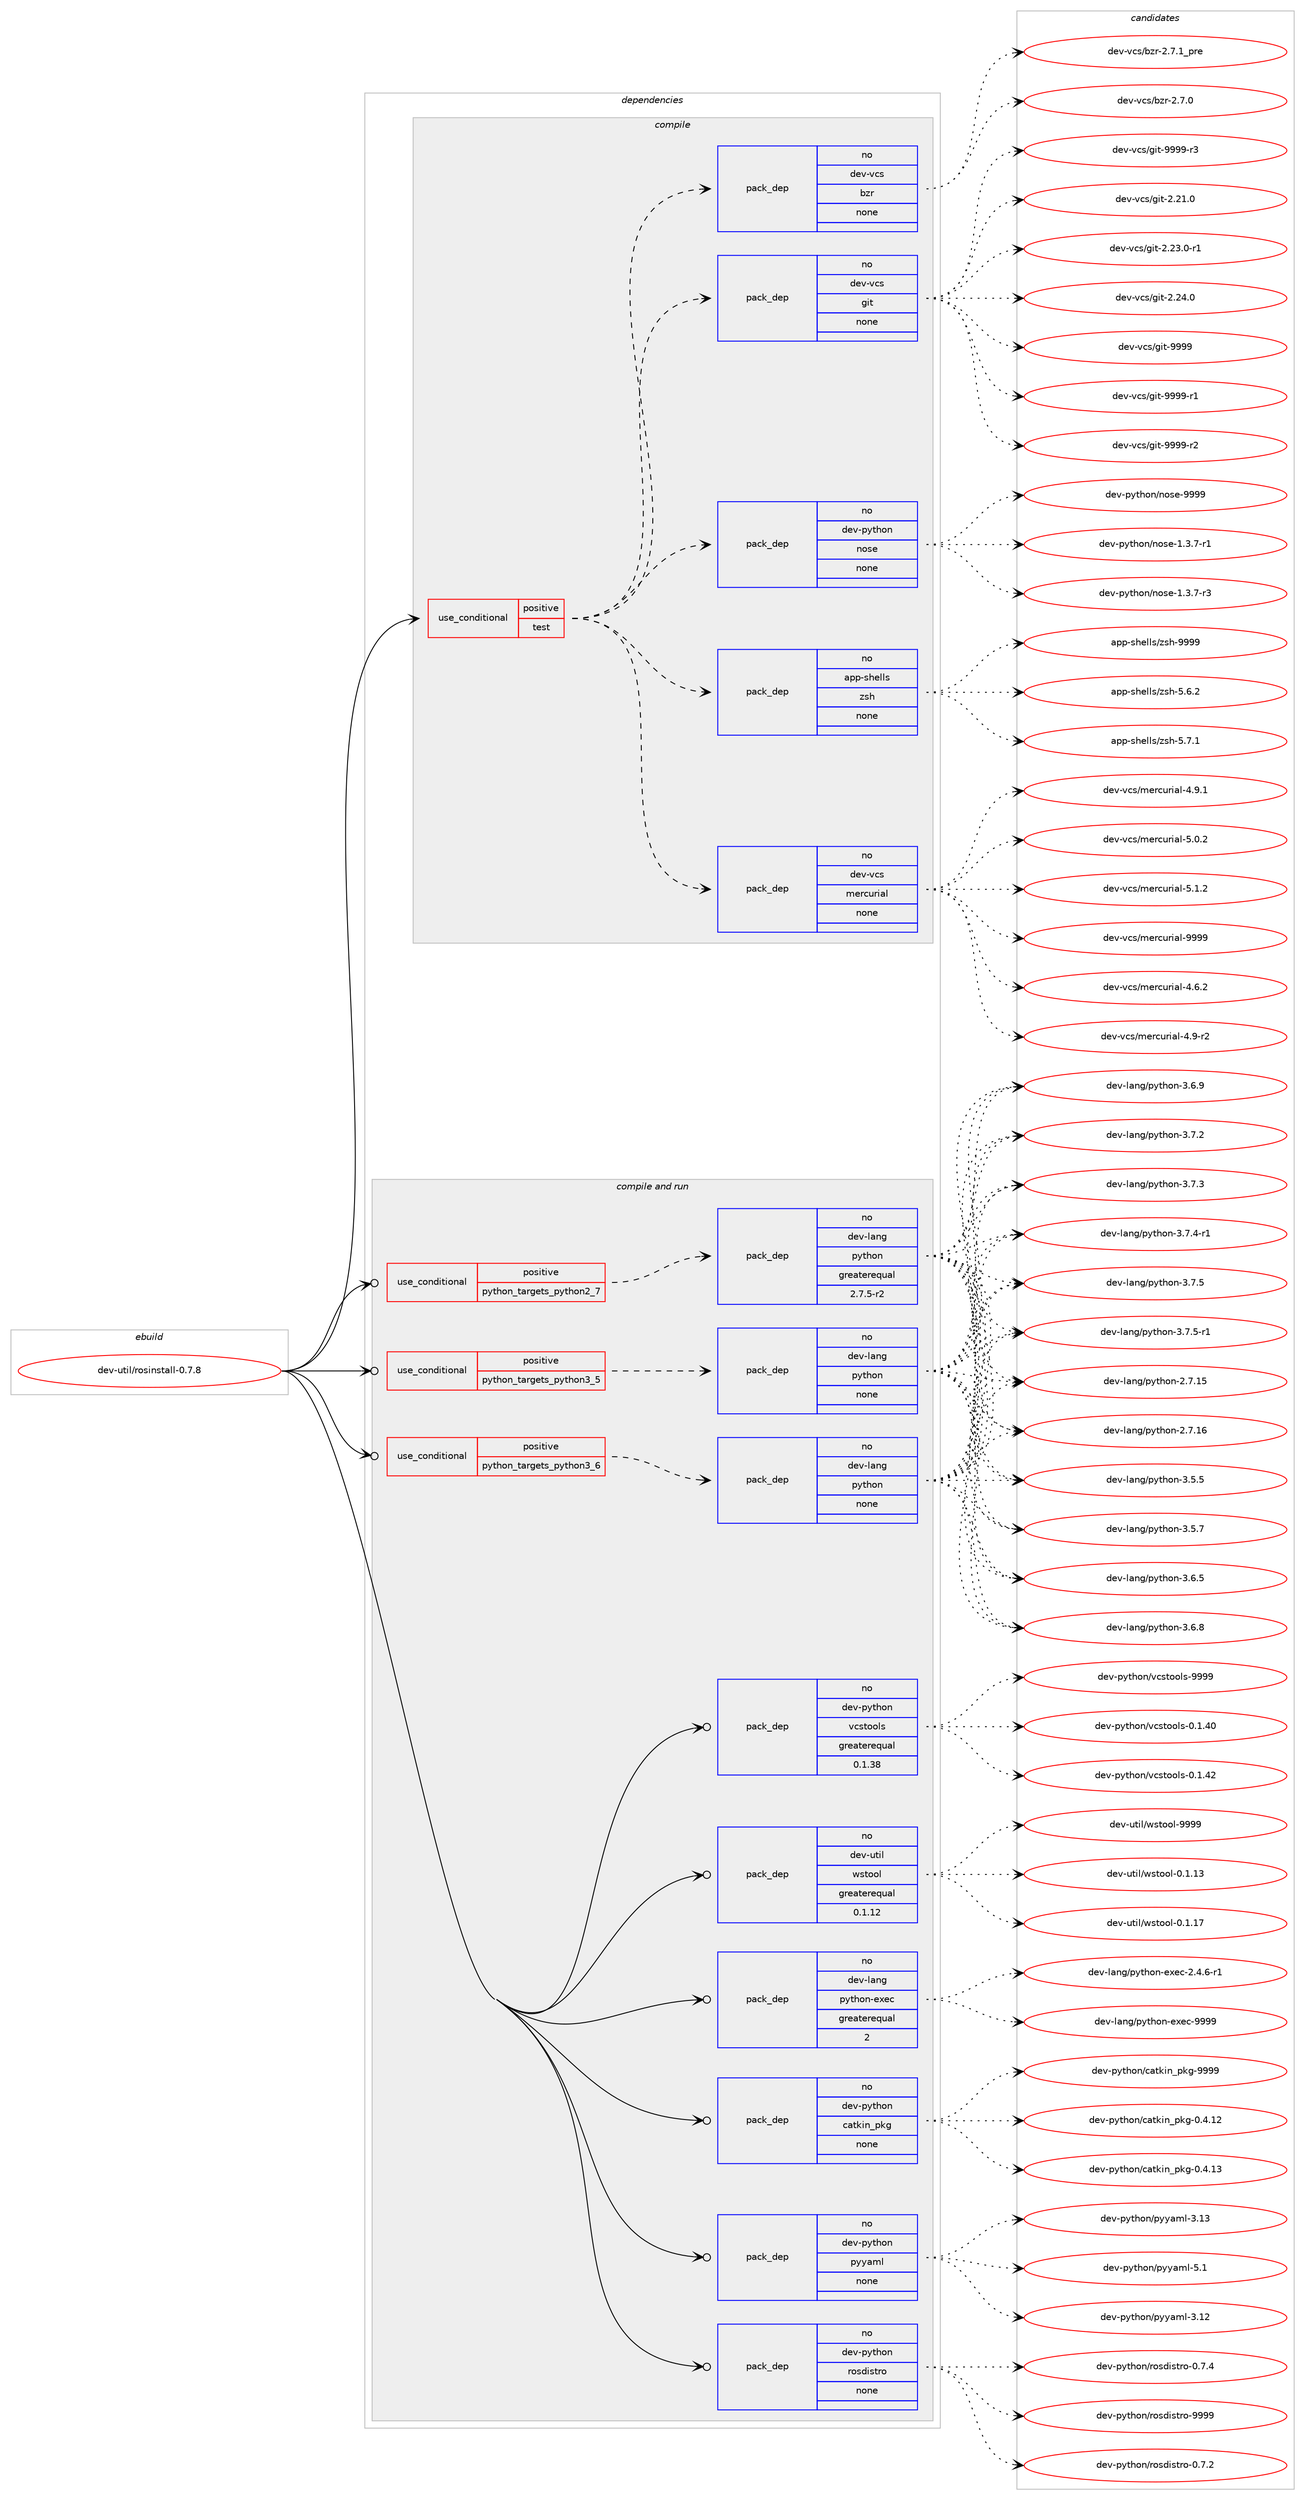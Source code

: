 digraph prolog {

# *************
# Graph options
# *************

newrank=true;
concentrate=true;
compound=true;
graph [rankdir=LR,fontname=Helvetica,fontsize=10,ranksep=1.5];#, ranksep=2.5, nodesep=0.2];
edge  [arrowhead=vee];
node  [fontname=Helvetica,fontsize=10];

# **********
# The ebuild
# **********

subgraph cluster_leftcol {
color=gray;
rank=same;
label=<<i>ebuild</i>>;
id [label="dev-util/rosinstall-0.7.8", color=red, width=4, href="../dev-util/rosinstall-0.7.8.svg"];
}

# ****************
# The dependencies
# ****************

subgraph cluster_midcol {
color=gray;
label=<<i>dependencies</i>>;
subgraph cluster_compile {
fillcolor="#eeeeee";
style=filled;
label=<<i>compile</i>>;
subgraph cond183247 {
dependency731878 [label=<<TABLE BORDER="0" CELLBORDER="1" CELLSPACING="0" CELLPADDING="4"><TR><TD ROWSPAN="3" CELLPADDING="10">use_conditional</TD></TR><TR><TD>positive</TD></TR><TR><TD>test</TD></TR></TABLE>>, shape=none, color=red];
subgraph pack536443 {
dependency731879 [label=<<TABLE BORDER="0" CELLBORDER="1" CELLSPACING="0" CELLPADDING="4" WIDTH="220"><TR><TD ROWSPAN="6" CELLPADDING="30">pack_dep</TD></TR><TR><TD WIDTH="110">no</TD></TR><TR><TD>dev-python</TD></TR><TR><TD>nose</TD></TR><TR><TD>none</TD></TR><TR><TD></TD></TR></TABLE>>, shape=none, color=blue];
}
dependency731878:e -> dependency731879:w [weight=20,style="dashed",arrowhead="vee"];
subgraph pack536444 {
dependency731880 [label=<<TABLE BORDER="0" CELLBORDER="1" CELLSPACING="0" CELLPADDING="4" WIDTH="220"><TR><TD ROWSPAN="6" CELLPADDING="30">pack_dep</TD></TR><TR><TD WIDTH="110">no</TD></TR><TR><TD>dev-vcs</TD></TR><TR><TD>git</TD></TR><TR><TD>none</TD></TR><TR><TD></TD></TR></TABLE>>, shape=none, color=blue];
}
dependency731878:e -> dependency731880:w [weight=20,style="dashed",arrowhead="vee"];
subgraph pack536445 {
dependency731881 [label=<<TABLE BORDER="0" CELLBORDER="1" CELLSPACING="0" CELLPADDING="4" WIDTH="220"><TR><TD ROWSPAN="6" CELLPADDING="30">pack_dep</TD></TR><TR><TD WIDTH="110">no</TD></TR><TR><TD>dev-vcs</TD></TR><TR><TD>bzr</TD></TR><TR><TD>none</TD></TR><TR><TD></TD></TR></TABLE>>, shape=none, color=blue];
}
dependency731878:e -> dependency731881:w [weight=20,style="dashed",arrowhead="vee"];
subgraph pack536446 {
dependency731882 [label=<<TABLE BORDER="0" CELLBORDER="1" CELLSPACING="0" CELLPADDING="4" WIDTH="220"><TR><TD ROWSPAN="6" CELLPADDING="30">pack_dep</TD></TR><TR><TD WIDTH="110">no</TD></TR><TR><TD>dev-vcs</TD></TR><TR><TD>mercurial</TD></TR><TR><TD>none</TD></TR><TR><TD></TD></TR></TABLE>>, shape=none, color=blue];
}
dependency731878:e -> dependency731882:w [weight=20,style="dashed",arrowhead="vee"];
subgraph pack536447 {
dependency731883 [label=<<TABLE BORDER="0" CELLBORDER="1" CELLSPACING="0" CELLPADDING="4" WIDTH="220"><TR><TD ROWSPAN="6" CELLPADDING="30">pack_dep</TD></TR><TR><TD WIDTH="110">no</TD></TR><TR><TD>app-shells</TD></TR><TR><TD>zsh</TD></TR><TR><TD>none</TD></TR><TR><TD></TD></TR></TABLE>>, shape=none, color=blue];
}
dependency731878:e -> dependency731883:w [weight=20,style="dashed",arrowhead="vee"];
}
id:e -> dependency731878:w [weight=20,style="solid",arrowhead="vee"];
}
subgraph cluster_compileandrun {
fillcolor="#eeeeee";
style=filled;
label=<<i>compile and run</i>>;
subgraph cond183248 {
dependency731884 [label=<<TABLE BORDER="0" CELLBORDER="1" CELLSPACING="0" CELLPADDING="4"><TR><TD ROWSPAN="3" CELLPADDING="10">use_conditional</TD></TR><TR><TD>positive</TD></TR><TR><TD>python_targets_python2_7</TD></TR></TABLE>>, shape=none, color=red];
subgraph pack536448 {
dependency731885 [label=<<TABLE BORDER="0" CELLBORDER="1" CELLSPACING="0" CELLPADDING="4" WIDTH="220"><TR><TD ROWSPAN="6" CELLPADDING="30">pack_dep</TD></TR><TR><TD WIDTH="110">no</TD></TR><TR><TD>dev-lang</TD></TR><TR><TD>python</TD></TR><TR><TD>greaterequal</TD></TR><TR><TD>2.7.5-r2</TD></TR></TABLE>>, shape=none, color=blue];
}
dependency731884:e -> dependency731885:w [weight=20,style="dashed",arrowhead="vee"];
}
id:e -> dependency731884:w [weight=20,style="solid",arrowhead="odotvee"];
subgraph cond183249 {
dependency731886 [label=<<TABLE BORDER="0" CELLBORDER="1" CELLSPACING="0" CELLPADDING="4"><TR><TD ROWSPAN="3" CELLPADDING="10">use_conditional</TD></TR><TR><TD>positive</TD></TR><TR><TD>python_targets_python3_5</TD></TR></TABLE>>, shape=none, color=red];
subgraph pack536449 {
dependency731887 [label=<<TABLE BORDER="0" CELLBORDER="1" CELLSPACING="0" CELLPADDING="4" WIDTH="220"><TR><TD ROWSPAN="6" CELLPADDING="30">pack_dep</TD></TR><TR><TD WIDTH="110">no</TD></TR><TR><TD>dev-lang</TD></TR><TR><TD>python</TD></TR><TR><TD>none</TD></TR><TR><TD></TD></TR></TABLE>>, shape=none, color=blue];
}
dependency731886:e -> dependency731887:w [weight=20,style="dashed",arrowhead="vee"];
}
id:e -> dependency731886:w [weight=20,style="solid",arrowhead="odotvee"];
subgraph cond183250 {
dependency731888 [label=<<TABLE BORDER="0" CELLBORDER="1" CELLSPACING="0" CELLPADDING="4"><TR><TD ROWSPAN="3" CELLPADDING="10">use_conditional</TD></TR><TR><TD>positive</TD></TR><TR><TD>python_targets_python3_6</TD></TR></TABLE>>, shape=none, color=red];
subgraph pack536450 {
dependency731889 [label=<<TABLE BORDER="0" CELLBORDER="1" CELLSPACING="0" CELLPADDING="4" WIDTH="220"><TR><TD ROWSPAN="6" CELLPADDING="30">pack_dep</TD></TR><TR><TD WIDTH="110">no</TD></TR><TR><TD>dev-lang</TD></TR><TR><TD>python</TD></TR><TR><TD>none</TD></TR><TR><TD></TD></TR></TABLE>>, shape=none, color=blue];
}
dependency731888:e -> dependency731889:w [weight=20,style="dashed",arrowhead="vee"];
}
id:e -> dependency731888:w [weight=20,style="solid",arrowhead="odotvee"];
subgraph pack536451 {
dependency731890 [label=<<TABLE BORDER="0" CELLBORDER="1" CELLSPACING="0" CELLPADDING="4" WIDTH="220"><TR><TD ROWSPAN="6" CELLPADDING="30">pack_dep</TD></TR><TR><TD WIDTH="110">no</TD></TR><TR><TD>dev-lang</TD></TR><TR><TD>python-exec</TD></TR><TR><TD>greaterequal</TD></TR><TR><TD>2</TD></TR></TABLE>>, shape=none, color=blue];
}
id:e -> dependency731890:w [weight=20,style="solid",arrowhead="odotvee"];
subgraph pack536452 {
dependency731891 [label=<<TABLE BORDER="0" CELLBORDER="1" CELLSPACING="0" CELLPADDING="4" WIDTH="220"><TR><TD ROWSPAN="6" CELLPADDING="30">pack_dep</TD></TR><TR><TD WIDTH="110">no</TD></TR><TR><TD>dev-python</TD></TR><TR><TD>catkin_pkg</TD></TR><TR><TD>none</TD></TR><TR><TD></TD></TR></TABLE>>, shape=none, color=blue];
}
id:e -> dependency731891:w [weight=20,style="solid",arrowhead="odotvee"];
subgraph pack536453 {
dependency731892 [label=<<TABLE BORDER="0" CELLBORDER="1" CELLSPACING="0" CELLPADDING="4" WIDTH="220"><TR><TD ROWSPAN="6" CELLPADDING="30">pack_dep</TD></TR><TR><TD WIDTH="110">no</TD></TR><TR><TD>dev-python</TD></TR><TR><TD>pyyaml</TD></TR><TR><TD>none</TD></TR><TR><TD></TD></TR></TABLE>>, shape=none, color=blue];
}
id:e -> dependency731892:w [weight=20,style="solid",arrowhead="odotvee"];
subgraph pack536454 {
dependency731893 [label=<<TABLE BORDER="0" CELLBORDER="1" CELLSPACING="0" CELLPADDING="4" WIDTH="220"><TR><TD ROWSPAN="6" CELLPADDING="30">pack_dep</TD></TR><TR><TD WIDTH="110">no</TD></TR><TR><TD>dev-python</TD></TR><TR><TD>rosdistro</TD></TR><TR><TD>none</TD></TR><TR><TD></TD></TR></TABLE>>, shape=none, color=blue];
}
id:e -> dependency731893:w [weight=20,style="solid",arrowhead="odotvee"];
subgraph pack536455 {
dependency731894 [label=<<TABLE BORDER="0" CELLBORDER="1" CELLSPACING="0" CELLPADDING="4" WIDTH="220"><TR><TD ROWSPAN="6" CELLPADDING="30">pack_dep</TD></TR><TR><TD WIDTH="110">no</TD></TR><TR><TD>dev-python</TD></TR><TR><TD>vcstools</TD></TR><TR><TD>greaterequal</TD></TR><TR><TD>0.1.38</TD></TR></TABLE>>, shape=none, color=blue];
}
id:e -> dependency731894:w [weight=20,style="solid",arrowhead="odotvee"];
subgraph pack536456 {
dependency731895 [label=<<TABLE BORDER="0" CELLBORDER="1" CELLSPACING="0" CELLPADDING="4" WIDTH="220"><TR><TD ROWSPAN="6" CELLPADDING="30">pack_dep</TD></TR><TR><TD WIDTH="110">no</TD></TR><TR><TD>dev-util</TD></TR><TR><TD>wstool</TD></TR><TR><TD>greaterequal</TD></TR><TR><TD>0.1.12</TD></TR></TABLE>>, shape=none, color=blue];
}
id:e -> dependency731895:w [weight=20,style="solid",arrowhead="odotvee"];
}
subgraph cluster_run {
fillcolor="#eeeeee";
style=filled;
label=<<i>run</i>>;
}
}

# **************
# The candidates
# **************

subgraph cluster_choices {
rank=same;
color=gray;
label=<<i>candidates</i>>;

subgraph choice536443 {
color=black;
nodesep=1;
choice10010111845112121116104111110471101111151014549465146554511449 [label="dev-python/nose-1.3.7-r1", color=red, width=4,href="../dev-python/nose-1.3.7-r1.svg"];
choice10010111845112121116104111110471101111151014549465146554511451 [label="dev-python/nose-1.3.7-r3", color=red, width=4,href="../dev-python/nose-1.3.7-r3.svg"];
choice10010111845112121116104111110471101111151014557575757 [label="dev-python/nose-9999", color=red, width=4,href="../dev-python/nose-9999.svg"];
dependency731879:e -> choice10010111845112121116104111110471101111151014549465146554511449:w [style=dotted,weight="100"];
dependency731879:e -> choice10010111845112121116104111110471101111151014549465146554511451:w [style=dotted,weight="100"];
dependency731879:e -> choice10010111845112121116104111110471101111151014557575757:w [style=dotted,weight="100"];
}
subgraph choice536444 {
color=black;
nodesep=1;
choice10010111845118991154710310511645504650494648 [label="dev-vcs/git-2.21.0", color=red, width=4,href="../dev-vcs/git-2.21.0.svg"];
choice100101118451189911547103105116455046505146484511449 [label="dev-vcs/git-2.23.0-r1", color=red, width=4,href="../dev-vcs/git-2.23.0-r1.svg"];
choice10010111845118991154710310511645504650524648 [label="dev-vcs/git-2.24.0", color=red, width=4,href="../dev-vcs/git-2.24.0.svg"];
choice1001011184511899115471031051164557575757 [label="dev-vcs/git-9999", color=red, width=4,href="../dev-vcs/git-9999.svg"];
choice10010111845118991154710310511645575757574511449 [label="dev-vcs/git-9999-r1", color=red, width=4,href="../dev-vcs/git-9999-r1.svg"];
choice10010111845118991154710310511645575757574511450 [label="dev-vcs/git-9999-r2", color=red, width=4,href="../dev-vcs/git-9999-r2.svg"];
choice10010111845118991154710310511645575757574511451 [label="dev-vcs/git-9999-r3", color=red, width=4,href="../dev-vcs/git-9999-r3.svg"];
dependency731880:e -> choice10010111845118991154710310511645504650494648:w [style=dotted,weight="100"];
dependency731880:e -> choice100101118451189911547103105116455046505146484511449:w [style=dotted,weight="100"];
dependency731880:e -> choice10010111845118991154710310511645504650524648:w [style=dotted,weight="100"];
dependency731880:e -> choice1001011184511899115471031051164557575757:w [style=dotted,weight="100"];
dependency731880:e -> choice10010111845118991154710310511645575757574511449:w [style=dotted,weight="100"];
dependency731880:e -> choice10010111845118991154710310511645575757574511450:w [style=dotted,weight="100"];
dependency731880:e -> choice10010111845118991154710310511645575757574511451:w [style=dotted,weight="100"];
}
subgraph choice536445 {
color=black;
nodesep=1;
choice10010111845118991154798122114455046554648 [label="dev-vcs/bzr-2.7.0", color=red, width=4,href="../dev-vcs/bzr-2.7.0.svg"];
choice1001011184511899115479812211445504655464995112114101 [label="dev-vcs/bzr-2.7.1_pre", color=red, width=4,href="../dev-vcs/bzr-2.7.1_pre.svg"];
dependency731881:e -> choice10010111845118991154798122114455046554648:w [style=dotted,weight="100"];
dependency731881:e -> choice1001011184511899115479812211445504655464995112114101:w [style=dotted,weight="100"];
}
subgraph choice536446 {
color=black;
nodesep=1;
choice1001011184511899115471091011149911711410597108455246544650 [label="dev-vcs/mercurial-4.6.2", color=red, width=4,href="../dev-vcs/mercurial-4.6.2.svg"];
choice1001011184511899115471091011149911711410597108455246574511450 [label="dev-vcs/mercurial-4.9-r2", color=red, width=4,href="../dev-vcs/mercurial-4.9-r2.svg"];
choice1001011184511899115471091011149911711410597108455246574649 [label="dev-vcs/mercurial-4.9.1", color=red, width=4,href="../dev-vcs/mercurial-4.9.1.svg"];
choice1001011184511899115471091011149911711410597108455346484650 [label="dev-vcs/mercurial-5.0.2", color=red, width=4,href="../dev-vcs/mercurial-5.0.2.svg"];
choice1001011184511899115471091011149911711410597108455346494650 [label="dev-vcs/mercurial-5.1.2", color=red, width=4,href="../dev-vcs/mercurial-5.1.2.svg"];
choice10010111845118991154710910111499117114105971084557575757 [label="dev-vcs/mercurial-9999", color=red, width=4,href="../dev-vcs/mercurial-9999.svg"];
dependency731882:e -> choice1001011184511899115471091011149911711410597108455246544650:w [style=dotted,weight="100"];
dependency731882:e -> choice1001011184511899115471091011149911711410597108455246574511450:w [style=dotted,weight="100"];
dependency731882:e -> choice1001011184511899115471091011149911711410597108455246574649:w [style=dotted,weight="100"];
dependency731882:e -> choice1001011184511899115471091011149911711410597108455346484650:w [style=dotted,weight="100"];
dependency731882:e -> choice1001011184511899115471091011149911711410597108455346494650:w [style=dotted,weight="100"];
dependency731882:e -> choice10010111845118991154710910111499117114105971084557575757:w [style=dotted,weight="100"];
}
subgraph choice536447 {
color=black;
nodesep=1;
choice971121124511510410110810811547122115104455346544650 [label="app-shells/zsh-5.6.2", color=red, width=4,href="../app-shells/zsh-5.6.2.svg"];
choice971121124511510410110810811547122115104455346554649 [label="app-shells/zsh-5.7.1", color=red, width=4,href="../app-shells/zsh-5.7.1.svg"];
choice9711211245115104101108108115471221151044557575757 [label="app-shells/zsh-9999", color=red, width=4,href="../app-shells/zsh-9999.svg"];
dependency731883:e -> choice971121124511510410110810811547122115104455346544650:w [style=dotted,weight="100"];
dependency731883:e -> choice971121124511510410110810811547122115104455346554649:w [style=dotted,weight="100"];
dependency731883:e -> choice9711211245115104101108108115471221151044557575757:w [style=dotted,weight="100"];
}
subgraph choice536448 {
color=black;
nodesep=1;
choice10010111845108971101034711212111610411111045504655464953 [label="dev-lang/python-2.7.15", color=red, width=4,href="../dev-lang/python-2.7.15.svg"];
choice10010111845108971101034711212111610411111045504655464954 [label="dev-lang/python-2.7.16", color=red, width=4,href="../dev-lang/python-2.7.16.svg"];
choice100101118451089711010347112121116104111110455146534653 [label="dev-lang/python-3.5.5", color=red, width=4,href="../dev-lang/python-3.5.5.svg"];
choice100101118451089711010347112121116104111110455146534655 [label="dev-lang/python-3.5.7", color=red, width=4,href="../dev-lang/python-3.5.7.svg"];
choice100101118451089711010347112121116104111110455146544653 [label="dev-lang/python-3.6.5", color=red, width=4,href="../dev-lang/python-3.6.5.svg"];
choice100101118451089711010347112121116104111110455146544656 [label="dev-lang/python-3.6.8", color=red, width=4,href="../dev-lang/python-3.6.8.svg"];
choice100101118451089711010347112121116104111110455146544657 [label="dev-lang/python-3.6.9", color=red, width=4,href="../dev-lang/python-3.6.9.svg"];
choice100101118451089711010347112121116104111110455146554650 [label="dev-lang/python-3.7.2", color=red, width=4,href="../dev-lang/python-3.7.2.svg"];
choice100101118451089711010347112121116104111110455146554651 [label="dev-lang/python-3.7.3", color=red, width=4,href="../dev-lang/python-3.7.3.svg"];
choice1001011184510897110103471121211161041111104551465546524511449 [label="dev-lang/python-3.7.4-r1", color=red, width=4,href="../dev-lang/python-3.7.4-r1.svg"];
choice100101118451089711010347112121116104111110455146554653 [label="dev-lang/python-3.7.5", color=red, width=4,href="../dev-lang/python-3.7.5.svg"];
choice1001011184510897110103471121211161041111104551465546534511449 [label="dev-lang/python-3.7.5-r1", color=red, width=4,href="../dev-lang/python-3.7.5-r1.svg"];
dependency731885:e -> choice10010111845108971101034711212111610411111045504655464953:w [style=dotted,weight="100"];
dependency731885:e -> choice10010111845108971101034711212111610411111045504655464954:w [style=dotted,weight="100"];
dependency731885:e -> choice100101118451089711010347112121116104111110455146534653:w [style=dotted,weight="100"];
dependency731885:e -> choice100101118451089711010347112121116104111110455146534655:w [style=dotted,weight="100"];
dependency731885:e -> choice100101118451089711010347112121116104111110455146544653:w [style=dotted,weight="100"];
dependency731885:e -> choice100101118451089711010347112121116104111110455146544656:w [style=dotted,weight="100"];
dependency731885:e -> choice100101118451089711010347112121116104111110455146544657:w [style=dotted,weight="100"];
dependency731885:e -> choice100101118451089711010347112121116104111110455146554650:w [style=dotted,weight="100"];
dependency731885:e -> choice100101118451089711010347112121116104111110455146554651:w [style=dotted,weight="100"];
dependency731885:e -> choice1001011184510897110103471121211161041111104551465546524511449:w [style=dotted,weight="100"];
dependency731885:e -> choice100101118451089711010347112121116104111110455146554653:w [style=dotted,weight="100"];
dependency731885:e -> choice1001011184510897110103471121211161041111104551465546534511449:w [style=dotted,weight="100"];
}
subgraph choice536449 {
color=black;
nodesep=1;
choice10010111845108971101034711212111610411111045504655464953 [label="dev-lang/python-2.7.15", color=red, width=4,href="../dev-lang/python-2.7.15.svg"];
choice10010111845108971101034711212111610411111045504655464954 [label="dev-lang/python-2.7.16", color=red, width=4,href="../dev-lang/python-2.7.16.svg"];
choice100101118451089711010347112121116104111110455146534653 [label="dev-lang/python-3.5.5", color=red, width=4,href="../dev-lang/python-3.5.5.svg"];
choice100101118451089711010347112121116104111110455146534655 [label="dev-lang/python-3.5.7", color=red, width=4,href="../dev-lang/python-3.5.7.svg"];
choice100101118451089711010347112121116104111110455146544653 [label="dev-lang/python-3.6.5", color=red, width=4,href="../dev-lang/python-3.6.5.svg"];
choice100101118451089711010347112121116104111110455146544656 [label="dev-lang/python-3.6.8", color=red, width=4,href="../dev-lang/python-3.6.8.svg"];
choice100101118451089711010347112121116104111110455146544657 [label="dev-lang/python-3.6.9", color=red, width=4,href="../dev-lang/python-3.6.9.svg"];
choice100101118451089711010347112121116104111110455146554650 [label="dev-lang/python-3.7.2", color=red, width=4,href="../dev-lang/python-3.7.2.svg"];
choice100101118451089711010347112121116104111110455146554651 [label="dev-lang/python-3.7.3", color=red, width=4,href="../dev-lang/python-3.7.3.svg"];
choice1001011184510897110103471121211161041111104551465546524511449 [label="dev-lang/python-3.7.4-r1", color=red, width=4,href="../dev-lang/python-3.7.4-r1.svg"];
choice100101118451089711010347112121116104111110455146554653 [label="dev-lang/python-3.7.5", color=red, width=4,href="../dev-lang/python-3.7.5.svg"];
choice1001011184510897110103471121211161041111104551465546534511449 [label="dev-lang/python-3.7.5-r1", color=red, width=4,href="../dev-lang/python-3.7.5-r1.svg"];
dependency731887:e -> choice10010111845108971101034711212111610411111045504655464953:w [style=dotted,weight="100"];
dependency731887:e -> choice10010111845108971101034711212111610411111045504655464954:w [style=dotted,weight="100"];
dependency731887:e -> choice100101118451089711010347112121116104111110455146534653:w [style=dotted,weight="100"];
dependency731887:e -> choice100101118451089711010347112121116104111110455146534655:w [style=dotted,weight="100"];
dependency731887:e -> choice100101118451089711010347112121116104111110455146544653:w [style=dotted,weight="100"];
dependency731887:e -> choice100101118451089711010347112121116104111110455146544656:w [style=dotted,weight="100"];
dependency731887:e -> choice100101118451089711010347112121116104111110455146544657:w [style=dotted,weight="100"];
dependency731887:e -> choice100101118451089711010347112121116104111110455146554650:w [style=dotted,weight="100"];
dependency731887:e -> choice100101118451089711010347112121116104111110455146554651:w [style=dotted,weight="100"];
dependency731887:e -> choice1001011184510897110103471121211161041111104551465546524511449:w [style=dotted,weight="100"];
dependency731887:e -> choice100101118451089711010347112121116104111110455146554653:w [style=dotted,weight="100"];
dependency731887:e -> choice1001011184510897110103471121211161041111104551465546534511449:w [style=dotted,weight="100"];
}
subgraph choice536450 {
color=black;
nodesep=1;
choice10010111845108971101034711212111610411111045504655464953 [label="dev-lang/python-2.7.15", color=red, width=4,href="../dev-lang/python-2.7.15.svg"];
choice10010111845108971101034711212111610411111045504655464954 [label="dev-lang/python-2.7.16", color=red, width=4,href="../dev-lang/python-2.7.16.svg"];
choice100101118451089711010347112121116104111110455146534653 [label="dev-lang/python-3.5.5", color=red, width=4,href="../dev-lang/python-3.5.5.svg"];
choice100101118451089711010347112121116104111110455146534655 [label="dev-lang/python-3.5.7", color=red, width=4,href="../dev-lang/python-3.5.7.svg"];
choice100101118451089711010347112121116104111110455146544653 [label="dev-lang/python-3.6.5", color=red, width=4,href="../dev-lang/python-3.6.5.svg"];
choice100101118451089711010347112121116104111110455146544656 [label="dev-lang/python-3.6.8", color=red, width=4,href="../dev-lang/python-3.6.8.svg"];
choice100101118451089711010347112121116104111110455146544657 [label="dev-lang/python-3.6.9", color=red, width=4,href="../dev-lang/python-3.6.9.svg"];
choice100101118451089711010347112121116104111110455146554650 [label="dev-lang/python-3.7.2", color=red, width=4,href="../dev-lang/python-3.7.2.svg"];
choice100101118451089711010347112121116104111110455146554651 [label="dev-lang/python-3.7.3", color=red, width=4,href="../dev-lang/python-3.7.3.svg"];
choice1001011184510897110103471121211161041111104551465546524511449 [label="dev-lang/python-3.7.4-r1", color=red, width=4,href="../dev-lang/python-3.7.4-r1.svg"];
choice100101118451089711010347112121116104111110455146554653 [label="dev-lang/python-3.7.5", color=red, width=4,href="../dev-lang/python-3.7.5.svg"];
choice1001011184510897110103471121211161041111104551465546534511449 [label="dev-lang/python-3.7.5-r1", color=red, width=4,href="../dev-lang/python-3.7.5-r1.svg"];
dependency731889:e -> choice10010111845108971101034711212111610411111045504655464953:w [style=dotted,weight="100"];
dependency731889:e -> choice10010111845108971101034711212111610411111045504655464954:w [style=dotted,weight="100"];
dependency731889:e -> choice100101118451089711010347112121116104111110455146534653:w [style=dotted,weight="100"];
dependency731889:e -> choice100101118451089711010347112121116104111110455146534655:w [style=dotted,weight="100"];
dependency731889:e -> choice100101118451089711010347112121116104111110455146544653:w [style=dotted,weight="100"];
dependency731889:e -> choice100101118451089711010347112121116104111110455146544656:w [style=dotted,weight="100"];
dependency731889:e -> choice100101118451089711010347112121116104111110455146544657:w [style=dotted,weight="100"];
dependency731889:e -> choice100101118451089711010347112121116104111110455146554650:w [style=dotted,weight="100"];
dependency731889:e -> choice100101118451089711010347112121116104111110455146554651:w [style=dotted,weight="100"];
dependency731889:e -> choice1001011184510897110103471121211161041111104551465546524511449:w [style=dotted,weight="100"];
dependency731889:e -> choice100101118451089711010347112121116104111110455146554653:w [style=dotted,weight="100"];
dependency731889:e -> choice1001011184510897110103471121211161041111104551465546534511449:w [style=dotted,weight="100"];
}
subgraph choice536451 {
color=black;
nodesep=1;
choice10010111845108971101034711212111610411111045101120101994550465246544511449 [label="dev-lang/python-exec-2.4.6-r1", color=red, width=4,href="../dev-lang/python-exec-2.4.6-r1.svg"];
choice10010111845108971101034711212111610411111045101120101994557575757 [label="dev-lang/python-exec-9999", color=red, width=4,href="../dev-lang/python-exec-9999.svg"];
dependency731890:e -> choice10010111845108971101034711212111610411111045101120101994550465246544511449:w [style=dotted,weight="100"];
dependency731890:e -> choice10010111845108971101034711212111610411111045101120101994557575757:w [style=dotted,weight="100"];
}
subgraph choice536452 {
color=black;
nodesep=1;
choice100101118451121211161041111104799971161071051109511210710345484652464950 [label="dev-python/catkin_pkg-0.4.12", color=red, width=4,href="../dev-python/catkin_pkg-0.4.12.svg"];
choice100101118451121211161041111104799971161071051109511210710345484652464951 [label="dev-python/catkin_pkg-0.4.13", color=red, width=4,href="../dev-python/catkin_pkg-0.4.13.svg"];
choice10010111845112121116104111110479997116107105110951121071034557575757 [label="dev-python/catkin_pkg-9999", color=red, width=4,href="../dev-python/catkin_pkg-9999.svg"];
dependency731891:e -> choice100101118451121211161041111104799971161071051109511210710345484652464950:w [style=dotted,weight="100"];
dependency731891:e -> choice100101118451121211161041111104799971161071051109511210710345484652464951:w [style=dotted,weight="100"];
dependency731891:e -> choice10010111845112121116104111110479997116107105110951121071034557575757:w [style=dotted,weight="100"];
}
subgraph choice536453 {
color=black;
nodesep=1;
choice1001011184511212111610411111047112121121971091084551464950 [label="dev-python/pyyaml-3.12", color=red, width=4,href="../dev-python/pyyaml-3.12.svg"];
choice1001011184511212111610411111047112121121971091084551464951 [label="dev-python/pyyaml-3.13", color=red, width=4,href="../dev-python/pyyaml-3.13.svg"];
choice10010111845112121116104111110471121211219710910845534649 [label="dev-python/pyyaml-5.1", color=red, width=4,href="../dev-python/pyyaml-5.1.svg"];
dependency731892:e -> choice1001011184511212111610411111047112121121971091084551464950:w [style=dotted,weight="100"];
dependency731892:e -> choice1001011184511212111610411111047112121121971091084551464951:w [style=dotted,weight="100"];
dependency731892:e -> choice10010111845112121116104111110471121211219710910845534649:w [style=dotted,weight="100"];
}
subgraph choice536454 {
color=black;
nodesep=1;
choice1001011184511212111610411111047114111115100105115116114111454846554650 [label="dev-python/rosdistro-0.7.2", color=red, width=4,href="../dev-python/rosdistro-0.7.2.svg"];
choice1001011184511212111610411111047114111115100105115116114111454846554652 [label="dev-python/rosdistro-0.7.4", color=red, width=4,href="../dev-python/rosdistro-0.7.4.svg"];
choice10010111845112121116104111110471141111151001051151161141114557575757 [label="dev-python/rosdistro-9999", color=red, width=4,href="../dev-python/rosdistro-9999.svg"];
dependency731893:e -> choice1001011184511212111610411111047114111115100105115116114111454846554650:w [style=dotted,weight="100"];
dependency731893:e -> choice1001011184511212111610411111047114111115100105115116114111454846554652:w [style=dotted,weight="100"];
dependency731893:e -> choice10010111845112121116104111110471141111151001051151161141114557575757:w [style=dotted,weight="100"];
}
subgraph choice536455 {
color=black;
nodesep=1;
choice10010111845112121116104111110471189911511611111110811545484649465248 [label="dev-python/vcstools-0.1.40", color=red, width=4,href="../dev-python/vcstools-0.1.40.svg"];
choice10010111845112121116104111110471189911511611111110811545484649465250 [label="dev-python/vcstools-0.1.42", color=red, width=4,href="../dev-python/vcstools-0.1.42.svg"];
choice1001011184511212111610411111047118991151161111111081154557575757 [label="dev-python/vcstools-9999", color=red, width=4,href="../dev-python/vcstools-9999.svg"];
dependency731894:e -> choice10010111845112121116104111110471189911511611111110811545484649465248:w [style=dotted,weight="100"];
dependency731894:e -> choice10010111845112121116104111110471189911511611111110811545484649465250:w [style=dotted,weight="100"];
dependency731894:e -> choice1001011184511212111610411111047118991151161111111081154557575757:w [style=dotted,weight="100"];
}
subgraph choice536456 {
color=black;
nodesep=1;
choice100101118451171161051084711911511611111110845484649464951 [label="dev-util/wstool-0.1.13", color=red, width=4,href="../dev-util/wstool-0.1.13.svg"];
choice100101118451171161051084711911511611111110845484649464955 [label="dev-util/wstool-0.1.17", color=red, width=4,href="../dev-util/wstool-0.1.17.svg"];
choice10010111845117116105108471191151161111111084557575757 [label="dev-util/wstool-9999", color=red, width=4,href="../dev-util/wstool-9999.svg"];
dependency731895:e -> choice100101118451171161051084711911511611111110845484649464951:w [style=dotted,weight="100"];
dependency731895:e -> choice100101118451171161051084711911511611111110845484649464955:w [style=dotted,weight="100"];
dependency731895:e -> choice10010111845117116105108471191151161111111084557575757:w [style=dotted,weight="100"];
}
}

}
